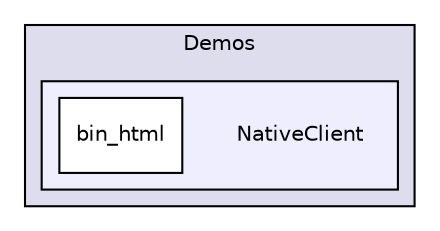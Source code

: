 digraph "bullet/bullet-2.82-r2704/Demos/NativeClient" {
  compound=true
  node [ fontsize="10", fontname="Helvetica"];
  edge [ labelfontsize="10", labelfontname="Helvetica"];
  subgraph clusterdir_fbeee990c6fb95278eb756dfe9f9c37f {
    graph [ bgcolor="#ddddee", pencolor="black", label="Demos" fontname="Helvetica", fontsize="10", URL="dir_fbeee990c6fb95278eb756dfe9f9c37f.html"]
  subgraph clusterdir_42aea131fad106a51be8cf647bf78411 {
    graph [ bgcolor="#eeeeff", pencolor="black", label="" URL="dir_42aea131fad106a51be8cf647bf78411.html"];
    dir_42aea131fad106a51be8cf647bf78411 [shape=plaintext label="NativeClient"];
    dir_4fdbfeab391d05a403612491fe171ae4 [shape=box label="bin_html" color="black" fillcolor="white" style="filled" URL="dir_4fdbfeab391d05a403612491fe171ae4.html"];
  }
  }
}

